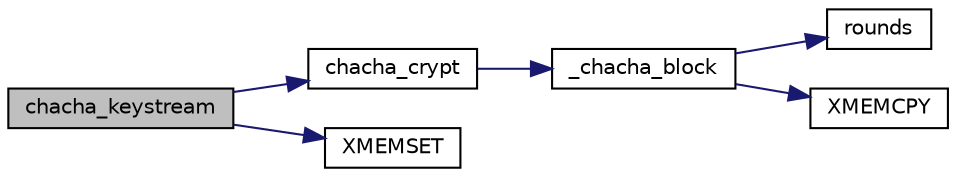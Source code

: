 digraph "chacha_keystream"
{
 // LATEX_PDF_SIZE
  edge [fontname="Helvetica",fontsize="10",labelfontname="Helvetica",labelfontsize="10"];
  node [fontname="Helvetica",fontsize="10",shape=record];
  rankdir="LR";
  Node0 [label="chacha_keystream",height=0.2,width=0.4,color="black", fillcolor="grey75", style="filled", fontcolor="black",tooltip="Generate a stream of random bytes via ChaCha."];
  Node0 -> Node1 [color="midnightblue",fontsize="10",style="solid",fontname="Helvetica"];
  Node1 [label="chacha_crypt",height=0.2,width=0.4,color="black", fillcolor="white", style="filled",URL="$chacha__crypt_8c.html#a1b1272fcac65a1e6a1ee555891b7c95e",tooltip="Encrypt (or decrypt) bytes of ciphertext (or plaintext) with ChaCha."];
  Node1 -> Node2 [color="midnightblue",fontsize="10",style="solid",fontname="Helvetica"];
  Node2 [label="_chacha_block",height=0.2,width=0.4,color="black", fillcolor="white", style="filled",URL="$chacha__crypt_8c.html#a0f59b85d38348fa6829e4cedb228c594",tooltip=" "];
  Node2 -> Node3 [color="midnightblue",fontsize="10",style="solid",fontname="Helvetica"];
  Node3 [label="rounds",height=0.2,width=0.4,color="black", fillcolor="white", style="filled",URL="$kseed_8c.html#a51da46362a22c8107683876e9c12ec82",tooltip=" "];
  Node2 -> Node4 [color="midnightblue",fontsize="10",style="solid",fontname="Helvetica"];
  Node4 [label="XMEMCPY",height=0.2,width=0.4,color="black", fillcolor="white", style="filled",URL="$tomcrypt__cfg_8h.html#a7691dd48d60d5fc6daf2fa7ec4c55e12",tooltip=" "];
  Node0 -> Node5 [color="midnightblue",fontsize="10",style="solid",fontname="Helvetica"];
  Node5 [label="XMEMSET",height=0.2,width=0.4,color="black", fillcolor="white", style="filled",URL="$tomcrypt__cfg_8h.html#aa3c34a6f6c61de7da9258b5a30e32c2f",tooltip=" "];
}
